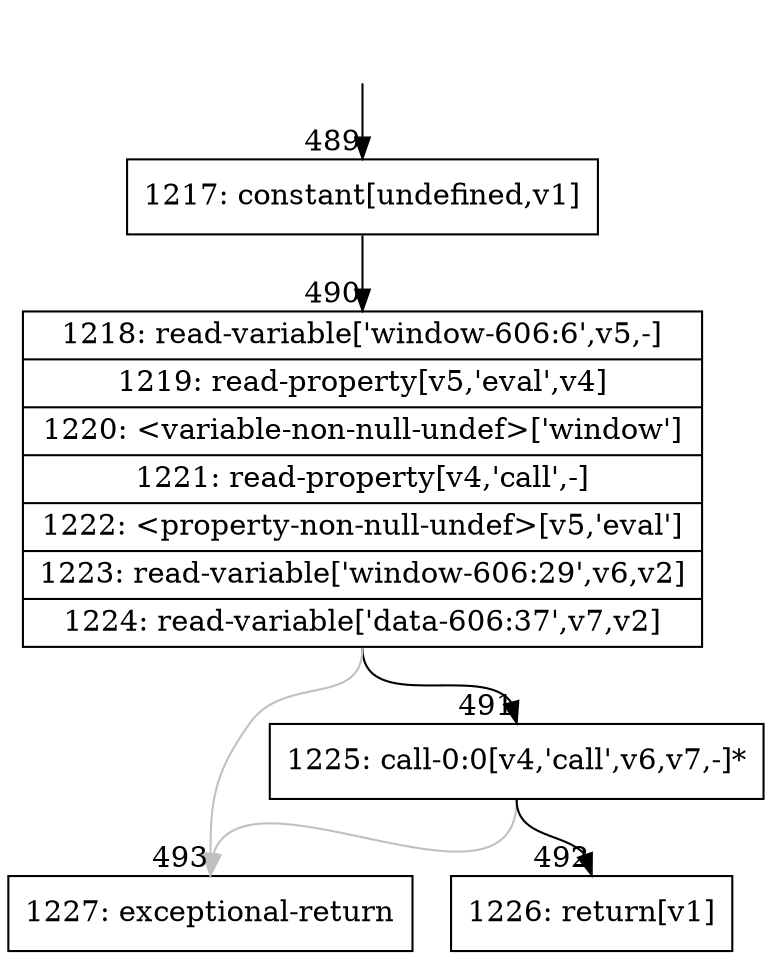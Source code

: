 digraph {
rankdir="TD"
BB_entry37[shape=none,label=""];
BB_entry37 -> BB489 [tailport=s, headport=n, headlabel="    489"]
BB489 [shape=record label="{1217: constant[undefined,v1]}" ] 
BB489 -> BB490 [tailport=s, headport=n, headlabel="      490"]
BB490 [shape=record label="{1218: read-variable['window-606:6',v5,-]|1219: read-property[v5,'eval',v4]|1220: \<variable-non-null-undef\>['window']|1221: read-property[v4,'call',-]|1222: \<property-non-null-undef\>[v5,'eval']|1223: read-variable['window-606:29',v6,v2]|1224: read-variable['data-606:37',v7,v2]}" ] 
BB490 -> BB491 [tailport=s, headport=n, headlabel="      491"]
BB490 -> BB493 [tailport=s, headport=n, color=gray, headlabel="      493"]
BB491 [shape=record label="{1225: call-0:0[v4,'call',v6,v7,-]*}" ] 
BB491 -> BB492 [tailport=s, headport=n, headlabel="      492"]
BB491 -> BB493 [tailport=s, headport=n, color=gray]
BB492 [shape=record label="{1226: return[v1]}" ] 
BB493 [shape=record label="{1227: exceptional-return}" ] 
}

